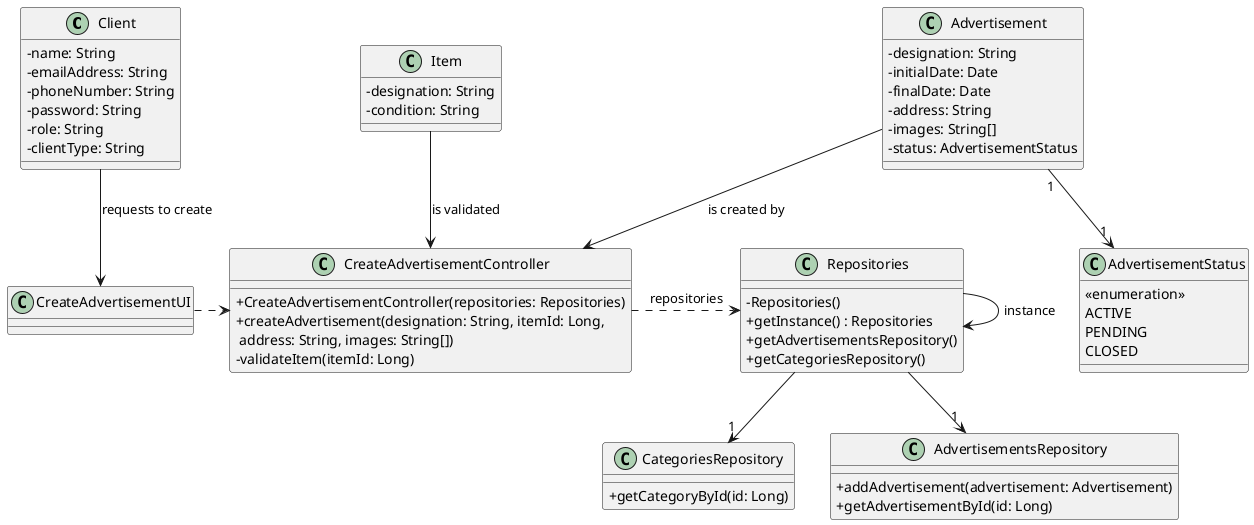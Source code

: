 @startuml
skinparam packageStyle rectangle
skinparam shadowing false
skinparam linetype polyline
skinparam classAttributeIconSize 0

class Client {
    - name: String
    - emailAddress: String
    - phoneNumber: String
    - password: String
    - role: String
    - clientType: String
}

class Item {
    - designation: String
    - condition: String
}

class Advertisement {
    - designation: String
    - initialDate: Date
    - finalDate: Date
    - address: String
    - images: String[]
    - status: AdvertisementStatus
}

class AdvertisementStatus {
    <<enumeration>>
    ACTIVE
    PENDING
    CLOSED
}

class CategoriesRepository {
    + getCategoryById(id: Long)
}

class AdvertisementsRepository {
    + addAdvertisement(advertisement: Advertisement)
    + getAdvertisementById(id: Long)
}

class Repositories {
    - Repositories()
    + getInstance() : Repositories
    + getAdvertisementsRepository()
    + getCategoriesRepository()
}

class CreateAdvertisementController {
    + CreateAdvertisementController(repositories: Repositories)
    + createAdvertisement(designation: String, itemId: Long,\n address: String, images: String[])
    - validateItem(itemId: Long)
}

class CreateAdvertisementUI {
}

' --- Relacionamentos ---
Repositories --> Repositories : instance

CreateAdvertisementUI .> CreateAdvertisementController

CreateAdvertisementController .> Repositories : repositories

Repositories --> "1" AdvertisementsRepository
Repositories --> "1" CategoriesRepository

Client --> CreateAdvertisementUI : requests to create

Advertisement --> CreateAdvertisementController : is created by
Item --> CreateAdvertisementController : is validated

Advertisement "1" --> "1" AdvertisementStatus
@enduml